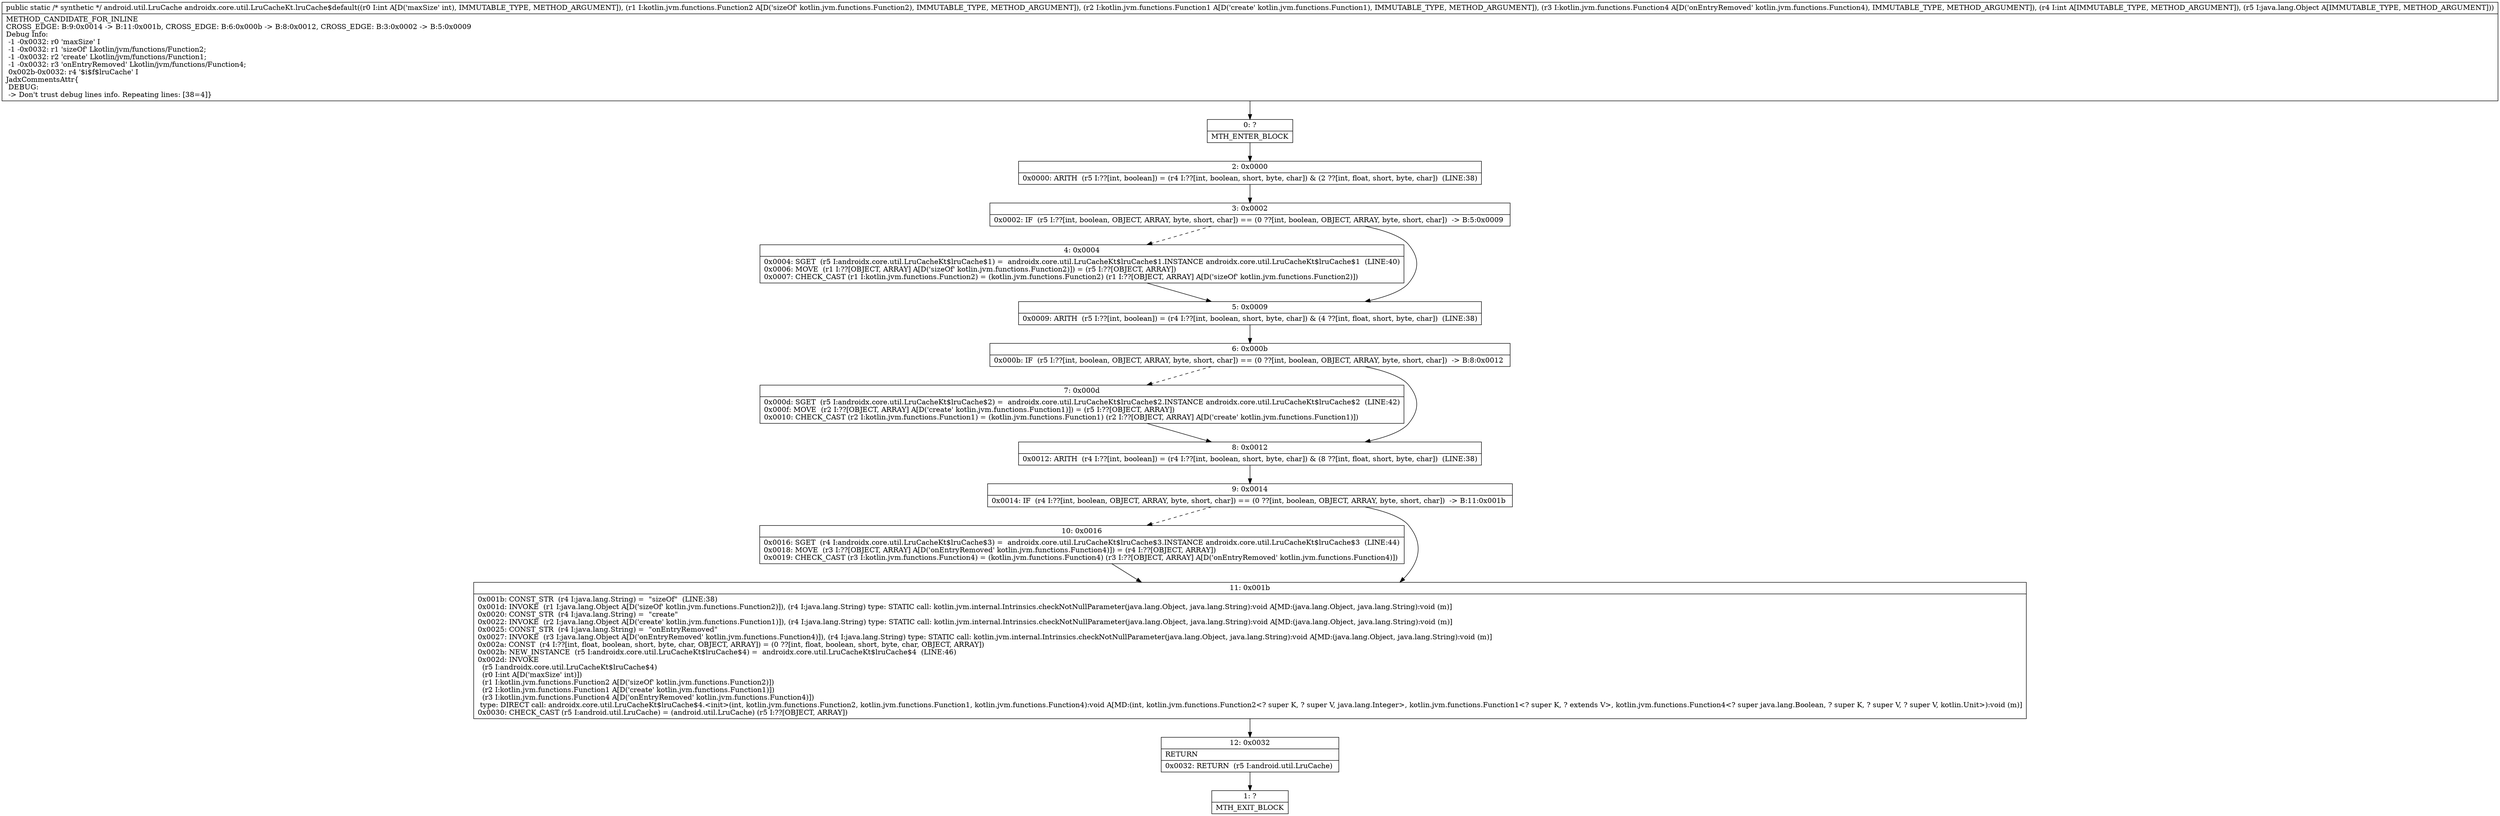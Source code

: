 digraph "CFG forandroidx.core.util.LruCacheKt.lruCache$default(ILkotlin\/jvm\/functions\/Function2;Lkotlin\/jvm\/functions\/Function1;Lkotlin\/jvm\/functions\/Function4;ILjava\/lang\/Object;)Landroid\/util\/LruCache;" {
Node_0 [shape=record,label="{0\:\ ?|MTH_ENTER_BLOCK\l}"];
Node_2 [shape=record,label="{2\:\ 0x0000|0x0000: ARITH  (r5 I:??[int, boolean]) = (r4 I:??[int, boolean, short, byte, char]) & (2 ??[int, float, short, byte, char])  (LINE:38)\l}"];
Node_3 [shape=record,label="{3\:\ 0x0002|0x0002: IF  (r5 I:??[int, boolean, OBJECT, ARRAY, byte, short, char]) == (0 ??[int, boolean, OBJECT, ARRAY, byte, short, char])  \-\> B:5:0x0009 \l}"];
Node_4 [shape=record,label="{4\:\ 0x0004|0x0004: SGET  (r5 I:androidx.core.util.LruCacheKt$lruCache$1) =  androidx.core.util.LruCacheKt$lruCache$1.INSTANCE androidx.core.util.LruCacheKt$lruCache$1  (LINE:40)\l0x0006: MOVE  (r1 I:??[OBJECT, ARRAY] A[D('sizeOf' kotlin.jvm.functions.Function2)]) = (r5 I:??[OBJECT, ARRAY]) \l0x0007: CHECK_CAST (r1 I:kotlin.jvm.functions.Function2) = (kotlin.jvm.functions.Function2) (r1 I:??[OBJECT, ARRAY] A[D('sizeOf' kotlin.jvm.functions.Function2)]) \l}"];
Node_5 [shape=record,label="{5\:\ 0x0009|0x0009: ARITH  (r5 I:??[int, boolean]) = (r4 I:??[int, boolean, short, byte, char]) & (4 ??[int, float, short, byte, char])  (LINE:38)\l}"];
Node_6 [shape=record,label="{6\:\ 0x000b|0x000b: IF  (r5 I:??[int, boolean, OBJECT, ARRAY, byte, short, char]) == (0 ??[int, boolean, OBJECT, ARRAY, byte, short, char])  \-\> B:8:0x0012 \l}"];
Node_7 [shape=record,label="{7\:\ 0x000d|0x000d: SGET  (r5 I:androidx.core.util.LruCacheKt$lruCache$2) =  androidx.core.util.LruCacheKt$lruCache$2.INSTANCE androidx.core.util.LruCacheKt$lruCache$2  (LINE:42)\l0x000f: MOVE  (r2 I:??[OBJECT, ARRAY] A[D('create' kotlin.jvm.functions.Function1)]) = (r5 I:??[OBJECT, ARRAY]) \l0x0010: CHECK_CAST (r2 I:kotlin.jvm.functions.Function1) = (kotlin.jvm.functions.Function1) (r2 I:??[OBJECT, ARRAY] A[D('create' kotlin.jvm.functions.Function1)]) \l}"];
Node_8 [shape=record,label="{8\:\ 0x0012|0x0012: ARITH  (r4 I:??[int, boolean]) = (r4 I:??[int, boolean, short, byte, char]) & (8 ??[int, float, short, byte, char])  (LINE:38)\l}"];
Node_9 [shape=record,label="{9\:\ 0x0014|0x0014: IF  (r4 I:??[int, boolean, OBJECT, ARRAY, byte, short, char]) == (0 ??[int, boolean, OBJECT, ARRAY, byte, short, char])  \-\> B:11:0x001b \l}"];
Node_10 [shape=record,label="{10\:\ 0x0016|0x0016: SGET  (r4 I:androidx.core.util.LruCacheKt$lruCache$3) =  androidx.core.util.LruCacheKt$lruCache$3.INSTANCE androidx.core.util.LruCacheKt$lruCache$3  (LINE:44)\l0x0018: MOVE  (r3 I:??[OBJECT, ARRAY] A[D('onEntryRemoved' kotlin.jvm.functions.Function4)]) = (r4 I:??[OBJECT, ARRAY]) \l0x0019: CHECK_CAST (r3 I:kotlin.jvm.functions.Function4) = (kotlin.jvm.functions.Function4) (r3 I:??[OBJECT, ARRAY] A[D('onEntryRemoved' kotlin.jvm.functions.Function4)]) \l}"];
Node_11 [shape=record,label="{11\:\ 0x001b|0x001b: CONST_STR  (r4 I:java.lang.String) =  \"sizeOf\"  (LINE:38)\l0x001d: INVOKE  (r1 I:java.lang.Object A[D('sizeOf' kotlin.jvm.functions.Function2)]), (r4 I:java.lang.String) type: STATIC call: kotlin.jvm.internal.Intrinsics.checkNotNullParameter(java.lang.Object, java.lang.String):void A[MD:(java.lang.Object, java.lang.String):void (m)]\l0x0020: CONST_STR  (r4 I:java.lang.String) =  \"create\" \l0x0022: INVOKE  (r2 I:java.lang.Object A[D('create' kotlin.jvm.functions.Function1)]), (r4 I:java.lang.String) type: STATIC call: kotlin.jvm.internal.Intrinsics.checkNotNullParameter(java.lang.Object, java.lang.String):void A[MD:(java.lang.Object, java.lang.String):void (m)]\l0x0025: CONST_STR  (r4 I:java.lang.String) =  \"onEntryRemoved\" \l0x0027: INVOKE  (r3 I:java.lang.Object A[D('onEntryRemoved' kotlin.jvm.functions.Function4)]), (r4 I:java.lang.String) type: STATIC call: kotlin.jvm.internal.Intrinsics.checkNotNullParameter(java.lang.Object, java.lang.String):void A[MD:(java.lang.Object, java.lang.String):void (m)]\l0x002a: CONST  (r4 I:??[int, float, boolean, short, byte, char, OBJECT, ARRAY]) = (0 ??[int, float, boolean, short, byte, char, OBJECT, ARRAY]) \l0x002b: NEW_INSTANCE  (r5 I:androidx.core.util.LruCacheKt$lruCache$4) =  androidx.core.util.LruCacheKt$lruCache$4  (LINE:46)\l0x002d: INVOKE  \l  (r5 I:androidx.core.util.LruCacheKt$lruCache$4)\l  (r0 I:int A[D('maxSize' int)])\l  (r1 I:kotlin.jvm.functions.Function2 A[D('sizeOf' kotlin.jvm.functions.Function2)])\l  (r2 I:kotlin.jvm.functions.Function1 A[D('create' kotlin.jvm.functions.Function1)])\l  (r3 I:kotlin.jvm.functions.Function4 A[D('onEntryRemoved' kotlin.jvm.functions.Function4)])\l type: DIRECT call: androidx.core.util.LruCacheKt$lruCache$4.\<init\>(int, kotlin.jvm.functions.Function2, kotlin.jvm.functions.Function1, kotlin.jvm.functions.Function4):void A[MD:(int, kotlin.jvm.functions.Function2\<? super K, ? super V, java.lang.Integer\>, kotlin.jvm.functions.Function1\<? super K, ? extends V\>, kotlin.jvm.functions.Function4\<? super java.lang.Boolean, ? super K, ? super V, ? super V, kotlin.Unit\>):void (m)]\l0x0030: CHECK_CAST (r5 I:android.util.LruCache) = (android.util.LruCache) (r5 I:??[OBJECT, ARRAY]) \l}"];
Node_12 [shape=record,label="{12\:\ 0x0032|RETURN\l|0x0032: RETURN  (r5 I:android.util.LruCache) \l}"];
Node_1 [shape=record,label="{1\:\ ?|MTH_EXIT_BLOCK\l}"];
MethodNode[shape=record,label="{public static \/* synthetic *\/ android.util.LruCache androidx.core.util.LruCacheKt.lruCache$default((r0 I:int A[D('maxSize' int), IMMUTABLE_TYPE, METHOD_ARGUMENT]), (r1 I:kotlin.jvm.functions.Function2 A[D('sizeOf' kotlin.jvm.functions.Function2), IMMUTABLE_TYPE, METHOD_ARGUMENT]), (r2 I:kotlin.jvm.functions.Function1 A[D('create' kotlin.jvm.functions.Function1), IMMUTABLE_TYPE, METHOD_ARGUMENT]), (r3 I:kotlin.jvm.functions.Function4 A[D('onEntryRemoved' kotlin.jvm.functions.Function4), IMMUTABLE_TYPE, METHOD_ARGUMENT]), (r4 I:int A[IMMUTABLE_TYPE, METHOD_ARGUMENT]), (r5 I:java.lang.Object A[IMMUTABLE_TYPE, METHOD_ARGUMENT]))  | METHOD_CANDIDATE_FOR_INLINE\lCROSS_EDGE: B:9:0x0014 \-\> B:11:0x001b, CROSS_EDGE: B:6:0x000b \-\> B:8:0x0012, CROSS_EDGE: B:3:0x0002 \-\> B:5:0x0009\lDebug Info:\l  \-1 \-0x0032: r0 'maxSize' I\l  \-1 \-0x0032: r1 'sizeOf' Lkotlin\/jvm\/functions\/Function2;\l  \-1 \-0x0032: r2 'create' Lkotlin\/jvm\/functions\/Function1;\l  \-1 \-0x0032: r3 'onEntryRemoved' Lkotlin\/jvm\/functions\/Function4;\l  0x002b\-0x0032: r4 '$i$f$lruCache' I\lJadxCommentsAttr\{\l DEBUG: \l \-\> Don't trust debug lines info. Repeating lines: [38=4]\}\l}"];
MethodNode -> Node_0;Node_0 -> Node_2;
Node_2 -> Node_3;
Node_3 -> Node_4[style=dashed];
Node_3 -> Node_5;
Node_4 -> Node_5;
Node_5 -> Node_6;
Node_6 -> Node_7[style=dashed];
Node_6 -> Node_8;
Node_7 -> Node_8;
Node_8 -> Node_9;
Node_9 -> Node_10[style=dashed];
Node_9 -> Node_11;
Node_10 -> Node_11;
Node_11 -> Node_12;
Node_12 -> Node_1;
}

